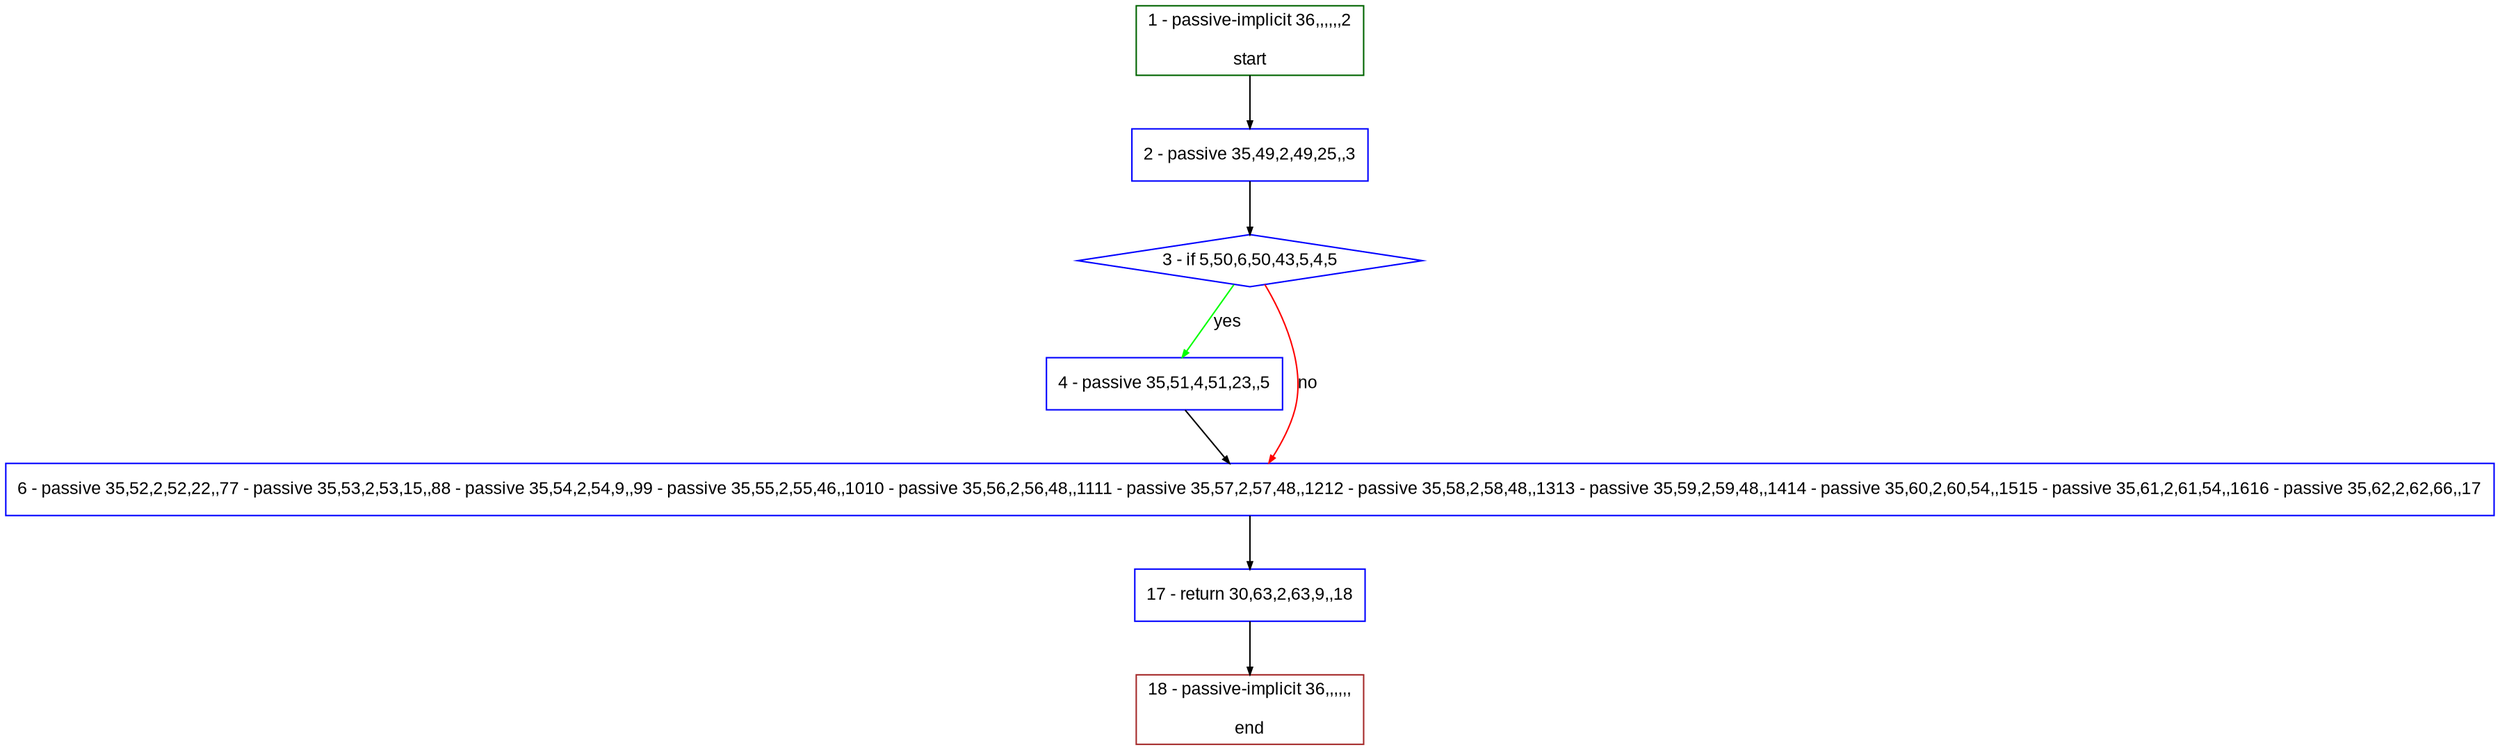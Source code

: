 digraph "" {
  graph [pack="true", label="", fontsize="12", packmode="clust", fontname="Arial", fillcolor="#FFFFCC", bgcolor="white", style="rounded,filled", compound="true"];
  node [node_initialized="no", label="", color="grey", fontsize="12", fillcolor="white", fontname="Arial", style="filled", shape="rectangle", compound="true", fixedsize="false"];
  edge [fontcolor="black", arrowhead="normal", arrowtail="none", arrowsize="0.5", ltail="", label="", color="black", fontsize="12", lhead="", fontname="Arial", dir="forward", compound="true"];
  __N1 [label="2 - passive 35,49,2,49,25,,3", color="#0000ff", fillcolor="#ffffff", style="filled", shape="box"];
  __N2 [label="1 - passive-implicit 36,,,,,,2\n\nstart", color="#006400", fillcolor="#ffffff", style="filled", shape="box"];
  __N3 [label="3 - if 5,50,6,50,43,5,4,5", color="#0000ff", fillcolor="#ffffff", style="filled", shape="diamond"];
  __N4 [label="4 - passive 35,51,4,51,23,,5", color="#0000ff", fillcolor="#ffffff", style="filled", shape="box"];
  __N5 [label="6 - passive 35,52,2,52,22,,77 - passive 35,53,2,53,15,,88 - passive 35,54,2,54,9,,99 - passive 35,55,2,55,46,,1010 - passive 35,56,2,56,48,,1111 - passive 35,57,2,57,48,,1212 - passive 35,58,2,58,48,,1313 - passive 35,59,2,59,48,,1414 - passive 35,60,2,60,54,,1515 - passive 35,61,2,61,54,,1616 - passive 35,62,2,62,66,,17", color="#0000ff", fillcolor="#ffffff", style="filled", shape="box"];
  __N6 [label="17 - return 30,63,2,63,9,,18", color="#0000ff", fillcolor="#ffffff", style="filled", shape="box"];
  __N7 [label="18 - passive-implicit 36,,,,,,\n\nend", color="#a52a2a", fillcolor="#ffffff", style="filled", shape="box"];
  __N2 -> __N1 [arrowhead="normal", arrowtail="none", color="#000000", label="", dir="forward"];
  __N1 -> __N3 [arrowhead="normal", arrowtail="none", color="#000000", label="", dir="forward"];
  __N3 -> __N4 [arrowhead="normal", arrowtail="none", color="#00ff00", label="yes", dir="forward"];
  __N3 -> __N5 [arrowhead="normal", arrowtail="none", color="#ff0000", label="no", dir="forward"];
  __N4 -> __N5 [arrowhead="normal", arrowtail="none", color="#000000", label="", dir="forward"];
  __N5 -> __N6 [arrowhead="normal", arrowtail="none", color="#000000", label="", dir="forward"];
  __N6 -> __N7 [arrowhead="normal", arrowtail="none", color="#000000", label="", dir="forward"];
}
